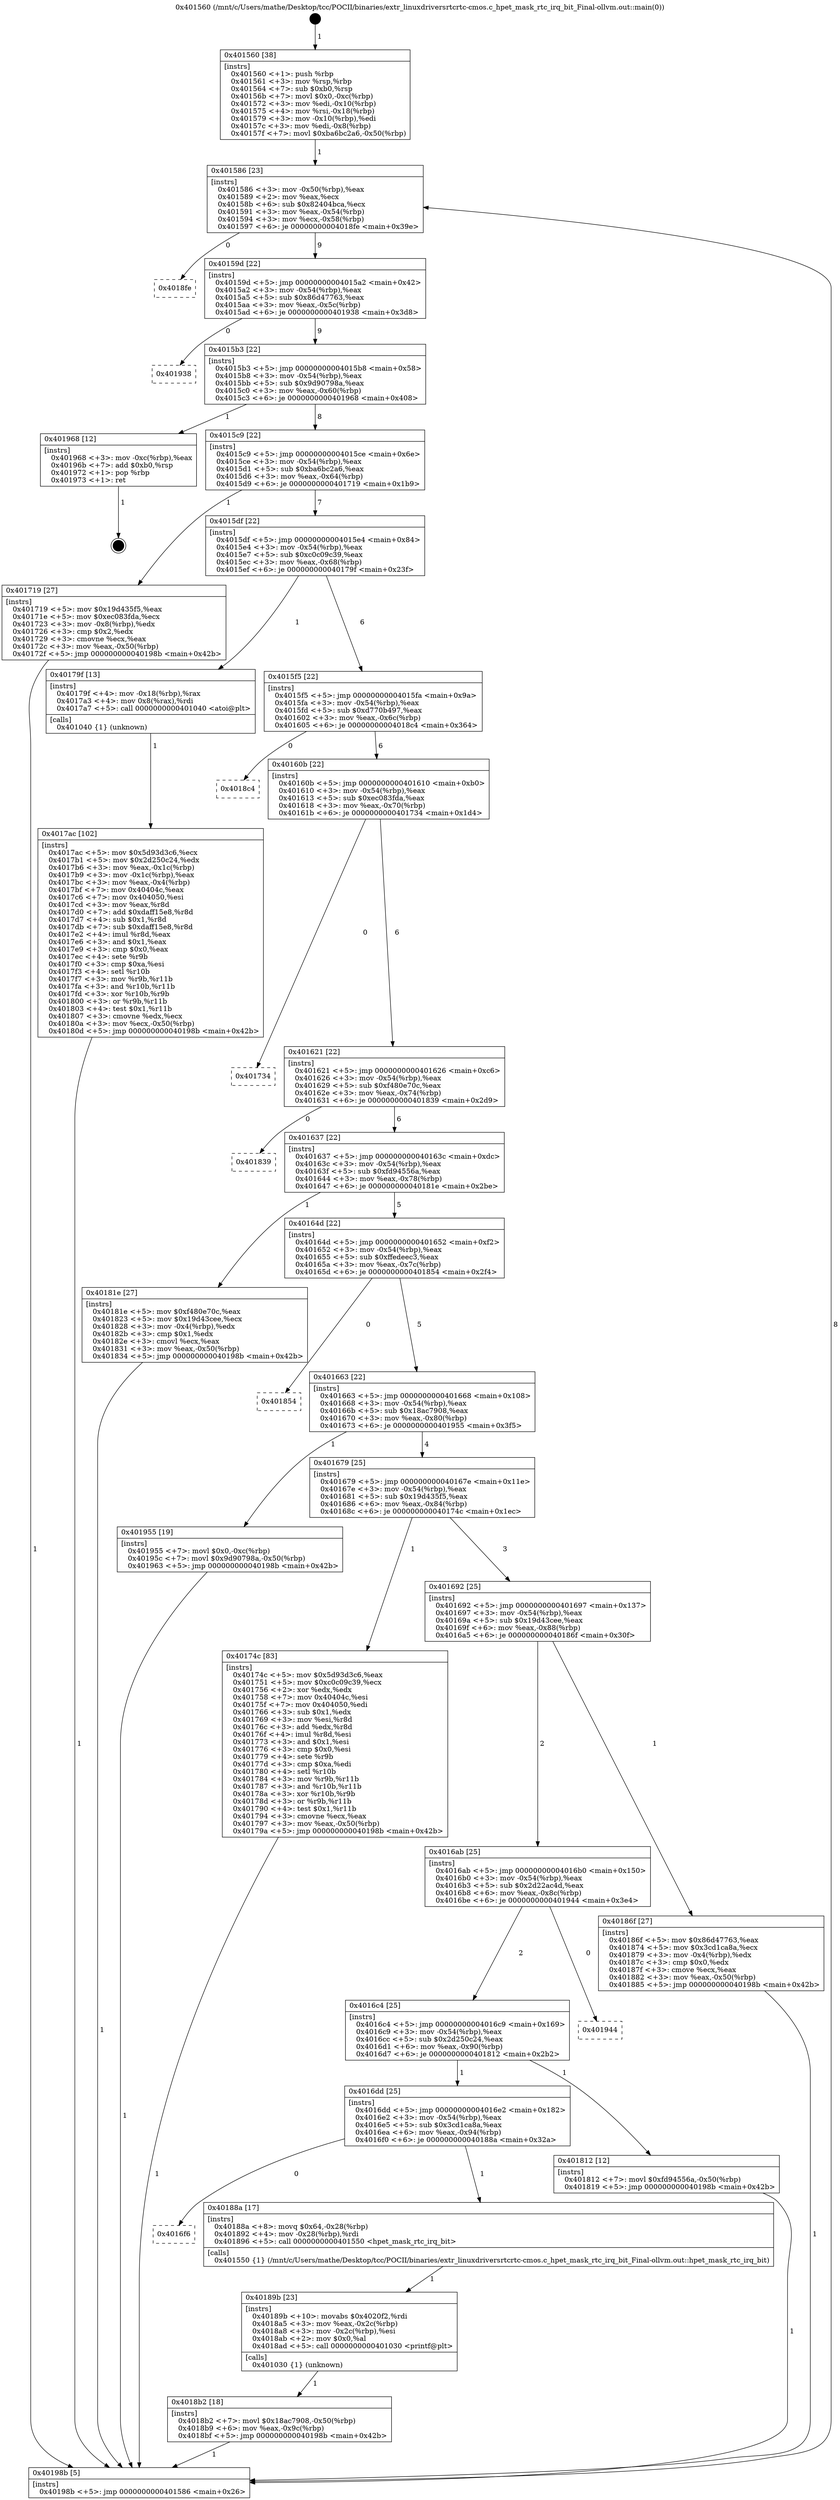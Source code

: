 digraph "0x401560" {
  label = "0x401560 (/mnt/c/Users/mathe/Desktop/tcc/POCII/binaries/extr_linuxdriversrtcrtc-cmos.c_hpet_mask_rtc_irq_bit_Final-ollvm.out::main(0))"
  labelloc = "t"
  node[shape=record]

  Entry [label="",width=0.3,height=0.3,shape=circle,fillcolor=black,style=filled]
  "0x401586" [label="{
     0x401586 [23]\l
     | [instrs]\l
     &nbsp;&nbsp;0x401586 \<+3\>: mov -0x50(%rbp),%eax\l
     &nbsp;&nbsp;0x401589 \<+2\>: mov %eax,%ecx\l
     &nbsp;&nbsp;0x40158b \<+6\>: sub $0x82404bca,%ecx\l
     &nbsp;&nbsp;0x401591 \<+3\>: mov %eax,-0x54(%rbp)\l
     &nbsp;&nbsp;0x401594 \<+3\>: mov %ecx,-0x58(%rbp)\l
     &nbsp;&nbsp;0x401597 \<+6\>: je 00000000004018fe \<main+0x39e\>\l
  }"]
  "0x4018fe" [label="{
     0x4018fe\l
  }", style=dashed]
  "0x40159d" [label="{
     0x40159d [22]\l
     | [instrs]\l
     &nbsp;&nbsp;0x40159d \<+5\>: jmp 00000000004015a2 \<main+0x42\>\l
     &nbsp;&nbsp;0x4015a2 \<+3\>: mov -0x54(%rbp),%eax\l
     &nbsp;&nbsp;0x4015a5 \<+5\>: sub $0x86d47763,%eax\l
     &nbsp;&nbsp;0x4015aa \<+3\>: mov %eax,-0x5c(%rbp)\l
     &nbsp;&nbsp;0x4015ad \<+6\>: je 0000000000401938 \<main+0x3d8\>\l
  }"]
  Exit [label="",width=0.3,height=0.3,shape=circle,fillcolor=black,style=filled,peripheries=2]
  "0x401938" [label="{
     0x401938\l
  }", style=dashed]
  "0x4015b3" [label="{
     0x4015b3 [22]\l
     | [instrs]\l
     &nbsp;&nbsp;0x4015b3 \<+5\>: jmp 00000000004015b8 \<main+0x58\>\l
     &nbsp;&nbsp;0x4015b8 \<+3\>: mov -0x54(%rbp),%eax\l
     &nbsp;&nbsp;0x4015bb \<+5\>: sub $0x9d90798a,%eax\l
     &nbsp;&nbsp;0x4015c0 \<+3\>: mov %eax,-0x60(%rbp)\l
     &nbsp;&nbsp;0x4015c3 \<+6\>: je 0000000000401968 \<main+0x408\>\l
  }"]
  "0x4018b2" [label="{
     0x4018b2 [18]\l
     | [instrs]\l
     &nbsp;&nbsp;0x4018b2 \<+7\>: movl $0x18ac7908,-0x50(%rbp)\l
     &nbsp;&nbsp;0x4018b9 \<+6\>: mov %eax,-0x9c(%rbp)\l
     &nbsp;&nbsp;0x4018bf \<+5\>: jmp 000000000040198b \<main+0x42b\>\l
  }"]
  "0x401968" [label="{
     0x401968 [12]\l
     | [instrs]\l
     &nbsp;&nbsp;0x401968 \<+3\>: mov -0xc(%rbp),%eax\l
     &nbsp;&nbsp;0x40196b \<+7\>: add $0xb0,%rsp\l
     &nbsp;&nbsp;0x401972 \<+1\>: pop %rbp\l
     &nbsp;&nbsp;0x401973 \<+1\>: ret\l
  }"]
  "0x4015c9" [label="{
     0x4015c9 [22]\l
     | [instrs]\l
     &nbsp;&nbsp;0x4015c9 \<+5\>: jmp 00000000004015ce \<main+0x6e\>\l
     &nbsp;&nbsp;0x4015ce \<+3\>: mov -0x54(%rbp),%eax\l
     &nbsp;&nbsp;0x4015d1 \<+5\>: sub $0xba6bc2a6,%eax\l
     &nbsp;&nbsp;0x4015d6 \<+3\>: mov %eax,-0x64(%rbp)\l
     &nbsp;&nbsp;0x4015d9 \<+6\>: je 0000000000401719 \<main+0x1b9\>\l
  }"]
  "0x40189b" [label="{
     0x40189b [23]\l
     | [instrs]\l
     &nbsp;&nbsp;0x40189b \<+10\>: movabs $0x4020f2,%rdi\l
     &nbsp;&nbsp;0x4018a5 \<+3\>: mov %eax,-0x2c(%rbp)\l
     &nbsp;&nbsp;0x4018a8 \<+3\>: mov -0x2c(%rbp),%esi\l
     &nbsp;&nbsp;0x4018ab \<+2\>: mov $0x0,%al\l
     &nbsp;&nbsp;0x4018ad \<+5\>: call 0000000000401030 \<printf@plt\>\l
     | [calls]\l
     &nbsp;&nbsp;0x401030 \{1\} (unknown)\l
  }"]
  "0x401719" [label="{
     0x401719 [27]\l
     | [instrs]\l
     &nbsp;&nbsp;0x401719 \<+5\>: mov $0x19d435f5,%eax\l
     &nbsp;&nbsp;0x40171e \<+5\>: mov $0xec083fda,%ecx\l
     &nbsp;&nbsp;0x401723 \<+3\>: mov -0x8(%rbp),%edx\l
     &nbsp;&nbsp;0x401726 \<+3\>: cmp $0x2,%edx\l
     &nbsp;&nbsp;0x401729 \<+3\>: cmovne %ecx,%eax\l
     &nbsp;&nbsp;0x40172c \<+3\>: mov %eax,-0x50(%rbp)\l
     &nbsp;&nbsp;0x40172f \<+5\>: jmp 000000000040198b \<main+0x42b\>\l
  }"]
  "0x4015df" [label="{
     0x4015df [22]\l
     | [instrs]\l
     &nbsp;&nbsp;0x4015df \<+5\>: jmp 00000000004015e4 \<main+0x84\>\l
     &nbsp;&nbsp;0x4015e4 \<+3\>: mov -0x54(%rbp),%eax\l
     &nbsp;&nbsp;0x4015e7 \<+5\>: sub $0xc0c09c39,%eax\l
     &nbsp;&nbsp;0x4015ec \<+3\>: mov %eax,-0x68(%rbp)\l
     &nbsp;&nbsp;0x4015ef \<+6\>: je 000000000040179f \<main+0x23f\>\l
  }"]
  "0x40198b" [label="{
     0x40198b [5]\l
     | [instrs]\l
     &nbsp;&nbsp;0x40198b \<+5\>: jmp 0000000000401586 \<main+0x26\>\l
  }"]
  "0x401560" [label="{
     0x401560 [38]\l
     | [instrs]\l
     &nbsp;&nbsp;0x401560 \<+1\>: push %rbp\l
     &nbsp;&nbsp;0x401561 \<+3\>: mov %rsp,%rbp\l
     &nbsp;&nbsp;0x401564 \<+7\>: sub $0xb0,%rsp\l
     &nbsp;&nbsp;0x40156b \<+7\>: movl $0x0,-0xc(%rbp)\l
     &nbsp;&nbsp;0x401572 \<+3\>: mov %edi,-0x10(%rbp)\l
     &nbsp;&nbsp;0x401575 \<+4\>: mov %rsi,-0x18(%rbp)\l
     &nbsp;&nbsp;0x401579 \<+3\>: mov -0x10(%rbp),%edi\l
     &nbsp;&nbsp;0x40157c \<+3\>: mov %edi,-0x8(%rbp)\l
     &nbsp;&nbsp;0x40157f \<+7\>: movl $0xba6bc2a6,-0x50(%rbp)\l
  }"]
  "0x4016f6" [label="{
     0x4016f6\l
  }", style=dashed]
  "0x40179f" [label="{
     0x40179f [13]\l
     | [instrs]\l
     &nbsp;&nbsp;0x40179f \<+4\>: mov -0x18(%rbp),%rax\l
     &nbsp;&nbsp;0x4017a3 \<+4\>: mov 0x8(%rax),%rdi\l
     &nbsp;&nbsp;0x4017a7 \<+5\>: call 0000000000401040 \<atoi@plt\>\l
     | [calls]\l
     &nbsp;&nbsp;0x401040 \{1\} (unknown)\l
  }"]
  "0x4015f5" [label="{
     0x4015f5 [22]\l
     | [instrs]\l
     &nbsp;&nbsp;0x4015f5 \<+5\>: jmp 00000000004015fa \<main+0x9a\>\l
     &nbsp;&nbsp;0x4015fa \<+3\>: mov -0x54(%rbp),%eax\l
     &nbsp;&nbsp;0x4015fd \<+5\>: sub $0xd770b497,%eax\l
     &nbsp;&nbsp;0x401602 \<+3\>: mov %eax,-0x6c(%rbp)\l
     &nbsp;&nbsp;0x401605 \<+6\>: je 00000000004018c4 \<main+0x364\>\l
  }"]
  "0x40188a" [label="{
     0x40188a [17]\l
     | [instrs]\l
     &nbsp;&nbsp;0x40188a \<+8\>: movq $0x64,-0x28(%rbp)\l
     &nbsp;&nbsp;0x401892 \<+4\>: mov -0x28(%rbp),%rdi\l
     &nbsp;&nbsp;0x401896 \<+5\>: call 0000000000401550 \<hpet_mask_rtc_irq_bit\>\l
     | [calls]\l
     &nbsp;&nbsp;0x401550 \{1\} (/mnt/c/Users/mathe/Desktop/tcc/POCII/binaries/extr_linuxdriversrtcrtc-cmos.c_hpet_mask_rtc_irq_bit_Final-ollvm.out::hpet_mask_rtc_irq_bit)\l
  }"]
  "0x4018c4" [label="{
     0x4018c4\l
  }", style=dashed]
  "0x40160b" [label="{
     0x40160b [22]\l
     | [instrs]\l
     &nbsp;&nbsp;0x40160b \<+5\>: jmp 0000000000401610 \<main+0xb0\>\l
     &nbsp;&nbsp;0x401610 \<+3\>: mov -0x54(%rbp),%eax\l
     &nbsp;&nbsp;0x401613 \<+5\>: sub $0xec083fda,%eax\l
     &nbsp;&nbsp;0x401618 \<+3\>: mov %eax,-0x70(%rbp)\l
     &nbsp;&nbsp;0x40161b \<+6\>: je 0000000000401734 \<main+0x1d4\>\l
  }"]
  "0x4016dd" [label="{
     0x4016dd [25]\l
     | [instrs]\l
     &nbsp;&nbsp;0x4016dd \<+5\>: jmp 00000000004016e2 \<main+0x182\>\l
     &nbsp;&nbsp;0x4016e2 \<+3\>: mov -0x54(%rbp),%eax\l
     &nbsp;&nbsp;0x4016e5 \<+5\>: sub $0x3cd1ca8a,%eax\l
     &nbsp;&nbsp;0x4016ea \<+6\>: mov %eax,-0x94(%rbp)\l
     &nbsp;&nbsp;0x4016f0 \<+6\>: je 000000000040188a \<main+0x32a\>\l
  }"]
  "0x401734" [label="{
     0x401734\l
  }", style=dashed]
  "0x401621" [label="{
     0x401621 [22]\l
     | [instrs]\l
     &nbsp;&nbsp;0x401621 \<+5\>: jmp 0000000000401626 \<main+0xc6\>\l
     &nbsp;&nbsp;0x401626 \<+3\>: mov -0x54(%rbp),%eax\l
     &nbsp;&nbsp;0x401629 \<+5\>: sub $0xf480e70c,%eax\l
     &nbsp;&nbsp;0x40162e \<+3\>: mov %eax,-0x74(%rbp)\l
     &nbsp;&nbsp;0x401631 \<+6\>: je 0000000000401839 \<main+0x2d9\>\l
  }"]
  "0x401812" [label="{
     0x401812 [12]\l
     | [instrs]\l
     &nbsp;&nbsp;0x401812 \<+7\>: movl $0xfd94556a,-0x50(%rbp)\l
     &nbsp;&nbsp;0x401819 \<+5\>: jmp 000000000040198b \<main+0x42b\>\l
  }"]
  "0x401839" [label="{
     0x401839\l
  }", style=dashed]
  "0x401637" [label="{
     0x401637 [22]\l
     | [instrs]\l
     &nbsp;&nbsp;0x401637 \<+5\>: jmp 000000000040163c \<main+0xdc\>\l
     &nbsp;&nbsp;0x40163c \<+3\>: mov -0x54(%rbp),%eax\l
     &nbsp;&nbsp;0x40163f \<+5\>: sub $0xfd94556a,%eax\l
     &nbsp;&nbsp;0x401644 \<+3\>: mov %eax,-0x78(%rbp)\l
     &nbsp;&nbsp;0x401647 \<+6\>: je 000000000040181e \<main+0x2be\>\l
  }"]
  "0x4016c4" [label="{
     0x4016c4 [25]\l
     | [instrs]\l
     &nbsp;&nbsp;0x4016c4 \<+5\>: jmp 00000000004016c9 \<main+0x169\>\l
     &nbsp;&nbsp;0x4016c9 \<+3\>: mov -0x54(%rbp),%eax\l
     &nbsp;&nbsp;0x4016cc \<+5\>: sub $0x2d250c24,%eax\l
     &nbsp;&nbsp;0x4016d1 \<+6\>: mov %eax,-0x90(%rbp)\l
     &nbsp;&nbsp;0x4016d7 \<+6\>: je 0000000000401812 \<main+0x2b2\>\l
  }"]
  "0x40181e" [label="{
     0x40181e [27]\l
     | [instrs]\l
     &nbsp;&nbsp;0x40181e \<+5\>: mov $0xf480e70c,%eax\l
     &nbsp;&nbsp;0x401823 \<+5\>: mov $0x19d43cee,%ecx\l
     &nbsp;&nbsp;0x401828 \<+3\>: mov -0x4(%rbp),%edx\l
     &nbsp;&nbsp;0x40182b \<+3\>: cmp $0x1,%edx\l
     &nbsp;&nbsp;0x40182e \<+3\>: cmovl %ecx,%eax\l
     &nbsp;&nbsp;0x401831 \<+3\>: mov %eax,-0x50(%rbp)\l
     &nbsp;&nbsp;0x401834 \<+5\>: jmp 000000000040198b \<main+0x42b\>\l
  }"]
  "0x40164d" [label="{
     0x40164d [22]\l
     | [instrs]\l
     &nbsp;&nbsp;0x40164d \<+5\>: jmp 0000000000401652 \<main+0xf2\>\l
     &nbsp;&nbsp;0x401652 \<+3\>: mov -0x54(%rbp),%eax\l
     &nbsp;&nbsp;0x401655 \<+5\>: sub $0xffedeec3,%eax\l
     &nbsp;&nbsp;0x40165a \<+3\>: mov %eax,-0x7c(%rbp)\l
     &nbsp;&nbsp;0x40165d \<+6\>: je 0000000000401854 \<main+0x2f4\>\l
  }"]
  "0x401944" [label="{
     0x401944\l
  }", style=dashed]
  "0x401854" [label="{
     0x401854\l
  }", style=dashed]
  "0x401663" [label="{
     0x401663 [22]\l
     | [instrs]\l
     &nbsp;&nbsp;0x401663 \<+5\>: jmp 0000000000401668 \<main+0x108\>\l
     &nbsp;&nbsp;0x401668 \<+3\>: mov -0x54(%rbp),%eax\l
     &nbsp;&nbsp;0x40166b \<+5\>: sub $0x18ac7908,%eax\l
     &nbsp;&nbsp;0x401670 \<+3\>: mov %eax,-0x80(%rbp)\l
     &nbsp;&nbsp;0x401673 \<+6\>: je 0000000000401955 \<main+0x3f5\>\l
  }"]
  "0x4016ab" [label="{
     0x4016ab [25]\l
     | [instrs]\l
     &nbsp;&nbsp;0x4016ab \<+5\>: jmp 00000000004016b0 \<main+0x150\>\l
     &nbsp;&nbsp;0x4016b0 \<+3\>: mov -0x54(%rbp),%eax\l
     &nbsp;&nbsp;0x4016b3 \<+5\>: sub $0x2d22ac4d,%eax\l
     &nbsp;&nbsp;0x4016b8 \<+6\>: mov %eax,-0x8c(%rbp)\l
     &nbsp;&nbsp;0x4016be \<+6\>: je 0000000000401944 \<main+0x3e4\>\l
  }"]
  "0x401955" [label="{
     0x401955 [19]\l
     | [instrs]\l
     &nbsp;&nbsp;0x401955 \<+7\>: movl $0x0,-0xc(%rbp)\l
     &nbsp;&nbsp;0x40195c \<+7\>: movl $0x9d90798a,-0x50(%rbp)\l
     &nbsp;&nbsp;0x401963 \<+5\>: jmp 000000000040198b \<main+0x42b\>\l
  }"]
  "0x401679" [label="{
     0x401679 [25]\l
     | [instrs]\l
     &nbsp;&nbsp;0x401679 \<+5\>: jmp 000000000040167e \<main+0x11e\>\l
     &nbsp;&nbsp;0x40167e \<+3\>: mov -0x54(%rbp),%eax\l
     &nbsp;&nbsp;0x401681 \<+5\>: sub $0x19d435f5,%eax\l
     &nbsp;&nbsp;0x401686 \<+6\>: mov %eax,-0x84(%rbp)\l
     &nbsp;&nbsp;0x40168c \<+6\>: je 000000000040174c \<main+0x1ec\>\l
  }"]
  "0x40186f" [label="{
     0x40186f [27]\l
     | [instrs]\l
     &nbsp;&nbsp;0x40186f \<+5\>: mov $0x86d47763,%eax\l
     &nbsp;&nbsp;0x401874 \<+5\>: mov $0x3cd1ca8a,%ecx\l
     &nbsp;&nbsp;0x401879 \<+3\>: mov -0x4(%rbp),%edx\l
     &nbsp;&nbsp;0x40187c \<+3\>: cmp $0x0,%edx\l
     &nbsp;&nbsp;0x40187f \<+3\>: cmove %ecx,%eax\l
     &nbsp;&nbsp;0x401882 \<+3\>: mov %eax,-0x50(%rbp)\l
     &nbsp;&nbsp;0x401885 \<+5\>: jmp 000000000040198b \<main+0x42b\>\l
  }"]
  "0x40174c" [label="{
     0x40174c [83]\l
     | [instrs]\l
     &nbsp;&nbsp;0x40174c \<+5\>: mov $0x5d93d3c6,%eax\l
     &nbsp;&nbsp;0x401751 \<+5\>: mov $0xc0c09c39,%ecx\l
     &nbsp;&nbsp;0x401756 \<+2\>: xor %edx,%edx\l
     &nbsp;&nbsp;0x401758 \<+7\>: mov 0x40404c,%esi\l
     &nbsp;&nbsp;0x40175f \<+7\>: mov 0x404050,%edi\l
     &nbsp;&nbsp;0x401766 \<+3\>: sub $0x1,%edx\l
     &nbsp;&nbsp;0x401769 \<+3\>: mov %esi,%r8d\l
     &nbsp;&nbsp;0x40176c \<+3\>: add %edx,%r8d\l
     &nbsp;&nbsp;0x40176f \<+4\>: imul %r8d,%esi\l
     &nbsp;&nbsp;0x401773 \<+3\>: and $0x1,%esi\l
     &nbsp;&nbsp;0x401776 \<+3\>: cmp $0x0,%esi\l
     &nbsp;&nbsp;0x401779 \<+4\>: sete %r9b\l
     &nbsp;&nbsp;0x40177d \<+3\>: cmp $0xa,%edi\l
     &nbsp;&nbsp;0x401780 \<+4\>: setl %r10b\l
     &nbsp;&nbsp;0x401784 \<+3\>: mov %r9b,%r11b\l
     &nbsp;&nbsp;0x401787 \<+3\>: and %r10b,%r11b\l
     &nbsp;&nbsp;0x40178a \<+3\>: xor %r10b,%r9b\l
     &nbsp;&nbsp;0x40178d \<+3\>: or %r9b,%r11b\l
     &nbsp;&nbsp;0x401790 \<+4\>: test $0x1,%r11b\l
     &nbsp;&nbsp;0x401794 \<+3\>: cmovne %ecx,%eax\l
     &nbsp;&nbsp;0x401797 \<+3\>: mov %eax,-0x50(%rbp)\l
     &nbsp;&nbsp;0x40179a \<+5\>: jmp 000000000040198b \<main+0x42b\>\l
  }"]
  "0x401692" [label="{
     0x401692 [25]\l
     | [instrs]\l
     &nbsp;&nbsp;0x401692 \<+5\>: jmp 0000000000401697 \<main+0x137\>\l
     &nbsp;&nbsp;0x401697 \<+3\>: mov -0x54(%rbp),%eax\l
     &nbsp;&nbsp;0x40169a \<+5\>: sub $0x19d43cee,%eax\l
     &nbsp;&nbsp;0x40169f \<+6\>: mov %eax,-0x88(%rbp)\l
     &nbsp;&nbsp;0x4016a5 \<+6\>: je 000000000040186f \<main+0x30f\>\l
  }"]
  "0x4017ac" [label="{
     0x4017ac [102]\l
     | [instrs]\l
     &nbsp;&nbsp;0x4017ac \<+5\>: mov $0x5d93d3c6,%ecx\l
     &nbsp;&nbsp;0x4017b1 \<+5\>: mov $0x2d250c24,%edx\l
     &nbsp;&nbsp;0x4017b6 \<+3\>: mov %eax,-0x1c(%rbp)\l
     &nbsp;&nbsp;0x4017b9 \<+3\>: mov -0x1c(%rbp),%eax\l
     &nbsp;&nbsp;0x4017bc \<+3\>: mov %eax,-0x4(%rbp)\l
     &nbsp;&nbsp;0x4017bf \<+7\>: mov 0x40404c,%eax\l
     &nbsp;&nbsp;0x4017c6 \<+7\>: mov 0x404050,%esi\l
     &nbsp;&nbsp;0x4017cd \<+3\>: mov %eax,%r8d\l
     &nbsp;&nbsp;0x4017d0 \<+7\>: add $0xdaff15e8,%r8d\l
     &nbsp;&nbsp;0x4017d7 \<+4\>: sub $0x1,%r8d\l
     &nbsp;&nbsp;0x4017db \<+7\>: sub $0xdaff15e8,%r8d\l
     &nbsp;&nbsp;0x4017e2 \<+4\>: imul %r8d,%eax\l
     &nbsp;&nbsp;0x4017e6 \<+3\>: and $0x1,%eax\l
     &nbsp;&nbsp;0x4017e9 \<+3\>: cmp $0x0,%eax\l
     &nbsp;&nbsp;0x4017ec \<+4\>: sete %r9b\l
     &nbsp;&nbsp;0x4017f0 \<+3\>: cmp $0xa,%esi\l
     &nbsp;&nbsp;0x4017f3 \<+4\>: setl %r10b\l
     &nbsp;&nbsp;0x4017f7 \<+3\>: mov %r9b,%r11b\l
     &nbsp;&nbsp;0x4017fa \<+3\>: and %r10b,%r11b\l
     &nbsp;&nbsp;0x4017fd \<+3\>: xor %r10b,%r9b\l
     &nbsp;&nbsp;0x401800 \<+3\>: or %r9b,%r11b\l
     &nbsp;&nbsp;0x401803 \<+4\>: test $0x1,%r11b\l
     &nbsp;&nbsp;0x401807 \<+3\>: cmovne %edx,%ecx\l
     &nbsp;&nbsp;0x40180a \<+3\>: mov %ecx,-0x50(%rbp)\l
     &nbsp;&nbsp;0x40180d \<+5\>: jmp 000000000040198b \<main+0x42b\>\l
  }"]
  Entry -> "0x401560" [label=" 1"]
  "0x401586" -> "0x4018fe" [label=" 0"]
  "0x401586" -> "0x40159d" [label=" 9"]
  "0x401968" -> Exit [label=" 1"]
  "0x40159d" -> "0x401938" [label=" 0"]
  "0x40159d" -> "0x4015b3" [label=" 9"]
  "0x401955" -> "0x40198b" [label=" 1"]
  "0x4015b3" -> "0x401968" [label=" 1"]
  "0x4015b3" -> "0x4015c9" [label=" 8"]
  "0x4018b2" -> "0x40198b" [label=" 1"]
  "0x4015c9" -> "0x401719" [label=" 1"]
  "0x4015c9" -> "0x4015df" [label=" 7"]
  "0x401719" -> "0x40198b" [label=" 1"]
  "0x401560" -> "0x401586" [label=" 1"]
  "0x40198b" -> "0x401586" [label=" 8"]
  "0x40189b" -> "0x4018b2" [label=" 1"]
  "0x4015df" -> "0x40179f" [label=" 1"]
  "0x4015df" -> "0x4015f5" [label=" 6"]
  "0x40188a" -> "0x40189b" [label=" 1"]
  "0x4015f5" -> "0x4018c4" [label=" 0"]
  "0x4015f5" -> "0x40160b" [label=" 6"]
  "0x4016dd" -> "0x4016f6" [label=" 0"]
  "0x40160b" -> "0x401734" [label=" 0"]
  "0x40160b" -> "0x401621" [label=" 6"]
  "0x4016dd" -> "0x40188a" [label=" 1"]
  "0x401621" -> "0x401839" [label=" 0"]
  "0x401621" -> "0x401637" [label=" 6"]
  "0x40186f" -> "0x40198b" [label=" 1"]
  "0x401637" -> "0x40181e" [label=" 1"]
  "0x401637" -> "0x40164d" [label=" 5"]
  "0x401812" -> "0x40198b" [label=" 1"]
  "0x40164d" -> "0x401854" [label=" 0"]
  "0x40164d" -> "0x401663" [label=" 5"]
  "0x4016c4" -> "0x4016dd" [label=" 1"]
  "0x401663" -> "0x401955" [label=" 1"]
  "0x401663" -> "0x401679" [label=" 4"]
  "0x40181e" -> "0x40198b" [label=" 1"]
  "0x401679" -> "0x40174c" [label=" 1"]
  "0x401679" -> "0x401692" [label=" 3"]
  "0x40174c" -> "0x40198b" [label=" 1"]
  "0x40179f" -> "0x4017ac" [label=" 1"]
  "0x4017ac" -> "0x40198b" [label=" 1"]
  "0x4016ab" -> "0x4016c4" [label=" 2"]
  "0x401692" -> "0x40186f" [label=" 1"]
  "0x401692" -> "0x4016ab" [label=" 2"]
  "0x4016c4" -> "0x401812" [label=" 1"]
  "0x4016ab" -> "0x401944" [label=" 0"]
}
